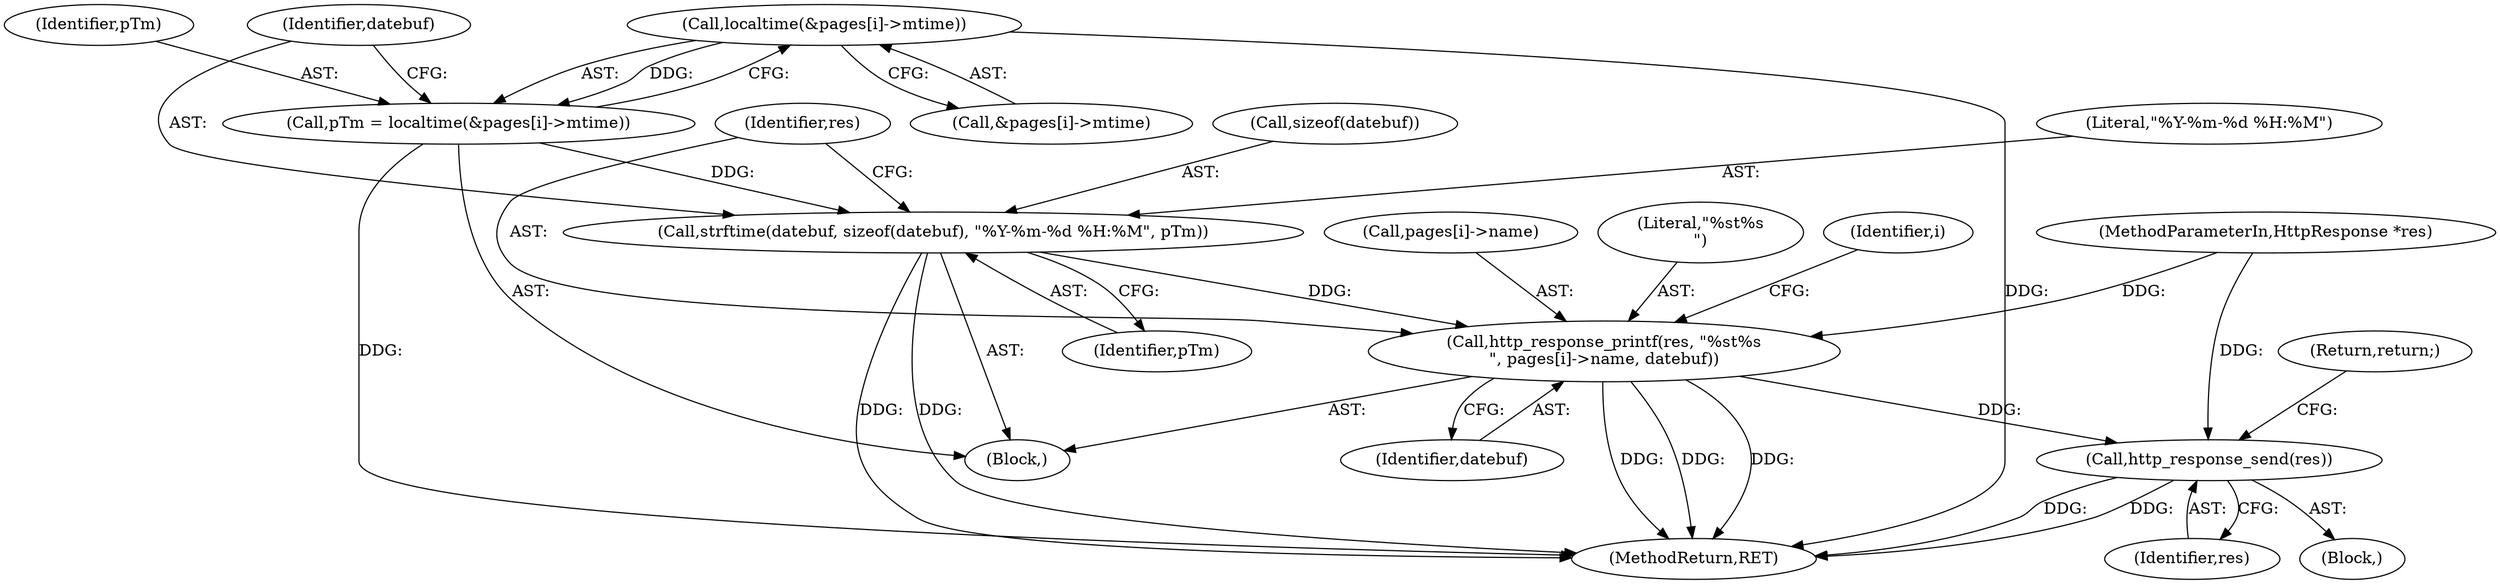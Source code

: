 digraph "0_didiwiki_5e5c796617e1712905dc5462b94bd5e6c08d15ea_0@array" {
"1000332" [label="(Call,localtime(&pages[i]->mtime))"];
"1000330" [label="(Call,pTm = localtime(&pages[i]->mtime))"];
"1000339" [label="(Call,strftime(datebuf, sizeof(datebuf), \"%Y-%m-%d %H:%M\", pTm))"];
"1000345" [label="(Call,http_response_printf(res, \"%s\t%s\n\", pages[i]->name, datebuf))"];
"1000354" [label="(Call,http_response_send(res))"];
"1000367" [label="(MethodReturn,RET)"];
"1000353" [label="(Identifier,datebuf)"];
"1000346" [label="(Identifier,res)"];
"1000317" [label="(Block,)"];
"1000348" [label="(Call,pages[i]->name)"];
"1000354" [label="(Call,http_response_send(res))"];
"1000327" [label="(Block,)"];
"1000340" [label="(Identifier,datebuf)"];
"1000330" [label="(Call,pTm = localtime(&pages[i]->mtime))"];
"1000355" [label="(Identifier,res)"];
"1000332" [label="(Call,localtime(&pages[i]->mtime))"];
"1000345" [label="(Call,http_response_printf(res, \"%s\t%s\n\", pages[i]->name, datebuf))"];
"1000344" [label="(Identifier,pTm)"];
"1000339" [label="(Call,strftime(datebuf, sizeof(datebuf), \"%Y-%m-%d %H:%M\", pTm))"];
"1000102" [label="(MethodParameterIn,HttpResponse *res)"];
"1000333" [label="(Call,&pages[i]->mtime)"];
"1000347" [label="(Literal,\"%s\t%s\n\")"];
"1000356" [label="(Return,return;)"];
"1000341" [label="(Call,sizeof(datebuf))"];
"1000343" [label="(Literal,\"%Y-%m-%d %H:%M\")"];
"1000326" [label="(Identifier,i)"];
"1000331" [label="(Identifier,pTm)"];
"1000332" -> "1000330"  [label="AST: "];
"1000332" -> "1000333"  [label="CFG: "];
"1000333" -> "1000332"  [label="AST: "];
"1000330" -> "1000332"  [label="CFG: "];
"1000332" -> "1000367"  [label="DDG: "];
"1000332" -> "1000330"  [label="DDG: "];
"1000330" -> "1000327"  [label="AST: "];
"1000331" -> "1000330"  [label="AST: "];
"1000340" -> "1000330"  [label="CFG: "];
"1000330" -> "1000367"  [label="DDG: "];
"1000330" -> "1000339"  [label="DDG: "];
"1000339" -> "1000327"  [label="AST: "];
"1000339" -> "1000344"  [label="CFG: "];
"1000340" -> "1000339"  [label="AST: "];
"1000341" -> "1000339"  [label="AST: "];
"1000343" -> "1000339"  [label="AST: "];
"1000344" -> "1000339"  [label="AST: "];
"1000346" -> "1000339"  [label="CFG: "];
"1000339" -> "1000367"  [label="DDG: "];
"1000339" -> "1000367"  [label="DDG: "];
"1000339" -> "1000345"  [label="DDG: "];
"1000345" -> "1000327"  [label="AST: "];
"1000345" -> "1000353"  [label="CFG: "];
"1000346" -> "1000345"  [label="AST: "];
"1000347" -> "1000345"  [label="AST: "];
"1000348" -> "1000345"  [label="AST: "];
"1000353" -> "1000345"  [label="AST: "];
"1000326" -> "1000345"  [label="CFG: "];
"1000345" -> "1000367"  [label="DDG: "];
"1000345" -> "1000367"  [label="DDG: "];
"1000345" -> "1000367"  [label="DDG: "];
"1000102" -> "1000345"  [label="DDG: "];
"1000345" -> "1000354"  [label="DDG: "];
"1000354" -> "1000317"  [label="AST: "];
"1000354" -> "1000355"  [label="CFG: "];
"1000355" -> "1000354"  [label="AST: "];
"1000356" -> "1000354"  [label="CFG: "];
"1000354" -> "1000367"  [label="DDG: "];
"1000354" -> "1000367"  [label="DDG: "];
"1000102" -> "1000354"  [label="DDG: "];
}
